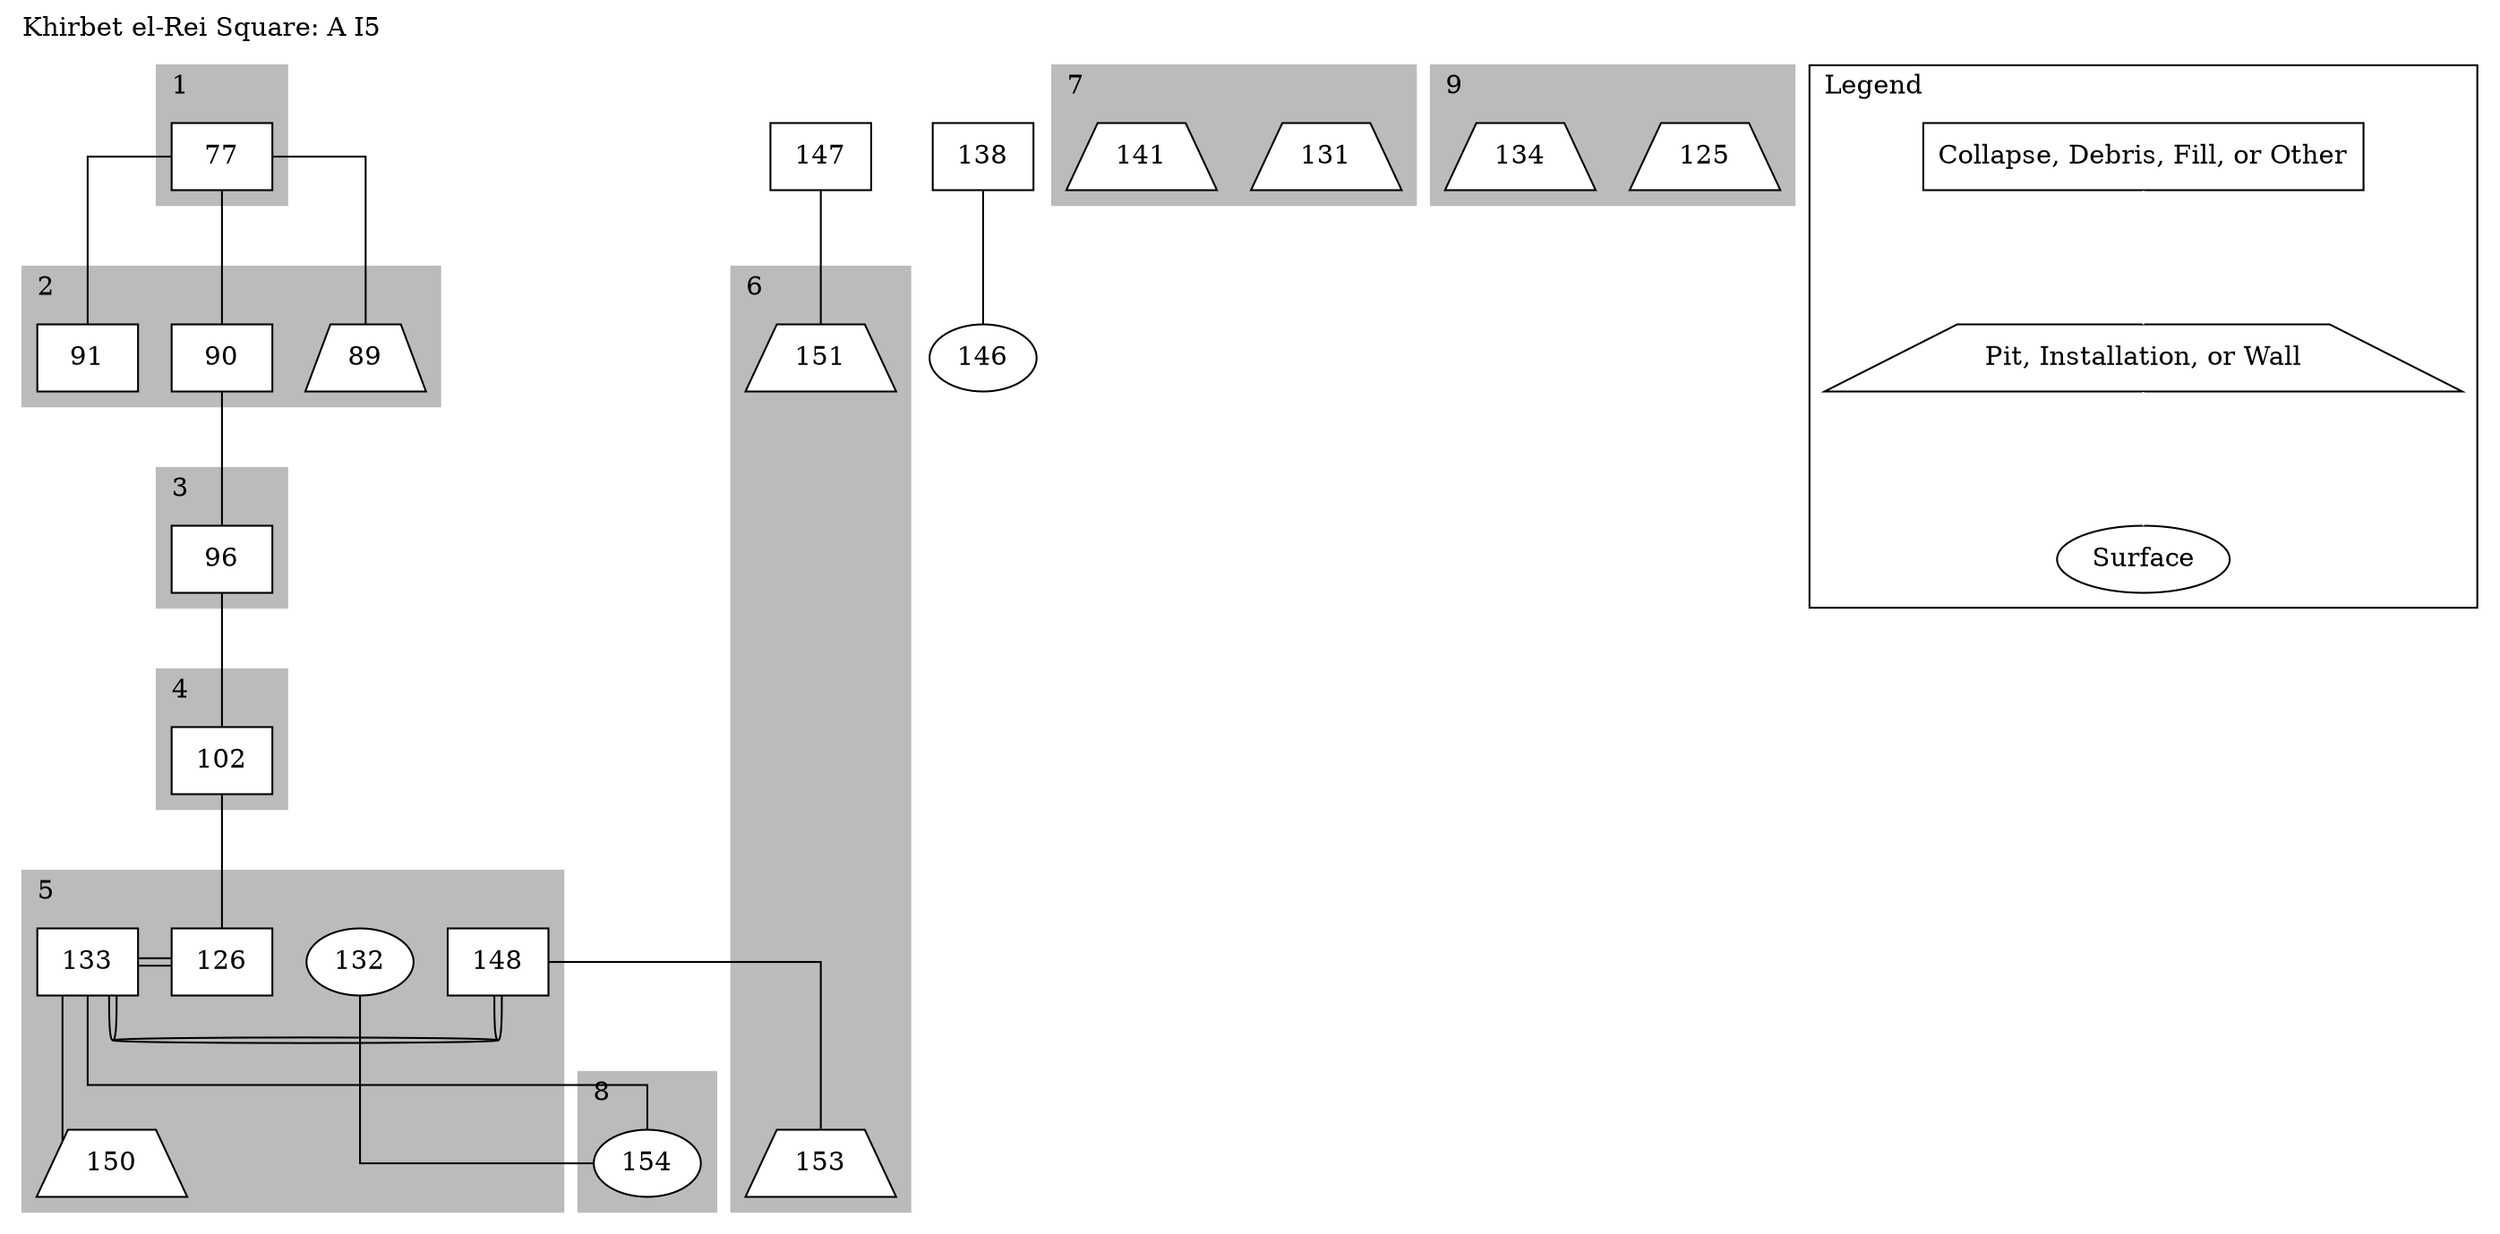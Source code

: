
graph A_I5 {
	splines=ortho;
	overlap=false;
	newrank=true;
	labelloc=top;
	labeljust="l";
	
	
	ranksep=1;
	label="Khirbet el-Rei Square: A I5"
	"1000011517207626478" -- "1000041517377162998" [color="black"];
	"1000011517207626478" -- "1000041517376516907" [color="black"];
	"1000011517207626478" -- "1000041517377001903" [color="black"];
	"1000041517376516907" -- "1000051517474974760" [color="black"];
	"1000041517806796418" -- "1000051518080576759" [color="black"];
	"1000041518641626728" -- "1000041518639228562" [color="black"];
	"1000051517474974760" -- "1000041517806796418" [color="black"];
	"1000051518088241032" -- "1000111518593859392" [color="black"];
	"1000051518088241032" -- "1000041518639228562" [color="black"];
	"1000111518590897596" -- "1000111518591334056" [color="black"];
	"1000111518591575598" -- "1000111518592092919" [color="black"];
	"1000111518592965059" -- "1000041518643121818" [color="black"];
	subgraph sameas1000051518080576759_1000051518088241032 {
		rank=same;
		"1000051518080576759" -- "1000051518088241032" [color="black:invis:black"];
	}	subgraph sameas1000051518088241032_1000111518590897596 {
		rank=same;
		"1000051518088241032" -- "1000111518590897596" [color="black:invis:black"];
	}
	subgraph cluster_I51 {
		style=filled;

		color="#bbbbbb";
		shape="rect"; 
		labeljust="l";
		textcolor=blue;
		concatenate=true;
		packMode="clust";
		outputMode=nodesfirst;
		label="1";
		"1000011517207626478";
	}

	subgraph cluster_I52 {
		style=filled;

		color="#bbbbbb";
		shape="rect"; 
		labeljust="l";
		textcolor=blue;
		concatenate=true;
		packMode="clust";
		outputMode=nodesfirst;
		label="2";
		"1000041517377162998";
		"1000041517376516907";
		"1000041517377001903";
	}

	subgraph cluster_I53 {
		style=filled;

		color="#bbbbbb";
		shape="rect"; 
		labeljust="l";
		textcolor=blue;
		concatenate=true;
		packMode="clust";
		outputMode=nodesfirst;
		label="3";
		"1000051517474974760";
	}

	subgraph cluster_I54 {
		style=filled;

		color="#bbbbbb";
		shape="rect"; 
		labeljust="l";
		textcolor=blue;
		concatenate=true;
		packMode="clust";
		outputMode=nodesfirst;
		label="4";
		"1000041517806796418";
	}

	subgraph cluster_I55 {
		style=filled;

		color="#bbbbbb";
		shape="rect"; 
		labeljust="l";
		textcolor=blue;
		concatenate=true;
		packMode="clust";
		outputMode=nodesfirst;
		label="5";
		"1000051518080576759";
		"1000051518088241032";
		"1000041518641626728";
		"1000111518593859392";
		"1000111518590897596";
	}

	subgraph cluster_I56 {
		style=filled;

		color="#bbbbbb";
		shape="rect"; 
		labeljust="l";
		textcolor=blue;
		concatenate=true;
		packMode="clust";
		outputMode=nodesfirst;
		label="6";
		"1000111518591334056";
		"1000111518592092919";
	}

	subgraph cluster_I57 {
		style=filled;

		color="#bbbbbb";
		shape="rect"; 
		labeljust="l";
		textcolor=blue;
		concatenate=true;
		packMode="clust";
		outputMode=nodesfirst;
		label="7";
		"1000051518088056178";
		"1000111518592341345";
	}

	subgraph cluster_I58 {
		style=filled;

		color="#bbbbbb";
		shape="rect"; 
		labeljust="l";
		textcolor=blue;
		concatenate=true;
		packMode="clust";
		outputMode=nodesfirst;
		label="8";
		"1000041518639228562";
	}

	subgraph cluster_I59 {
		style=filled;

		color="#bbbbbb";
		shape="rect"; 
		labeljust="l";
		textcolor=blue;
		concatenate=true;
		packMode="clust";
		outputMode=nodesfirst;
		label="9";
		"1000041518640001491";
		"1000111518590520460";
	}
	"1000011517207626478" [label="77", shape=box, style=filled, fillcolor=white];
	"1000041517377162998" [label="89", shape=trapezium, style=filled, fillcolor=white];
	"1000041517376516907" [label="90", shape=box, style=filled, fillcolor=white];
	"1000041517377001903" [label="91", shape=box, style=filled, fillcolor=white];
	"1000051517474974760" [label="96", shape=box, style=filled, fillcolor=white];
	"1000041517806796418" [label="102", shape=box, style=filled, fillcolor=white];
	"1000041518640001491" [label="125", shape=trapezium, style=filled, fillcolor=white];
	"1000051518080576759" [label="126", shape=box, style=filled, fillcolor=white];
	"1000051518088056178" [label="131", shape=trapezium, style=filled, fillcolor=white];
	"1000041518641626728" [label="132", shape=oval, style=filled, fillcolor=white];
	"1000051518088241032" [label="133", shape=box, style=filled, fillcolor=white];
	"1000111518590520460" [label="134", shape=trapezium, style=filled, fillcolor=white];
	"1000111518592965059" [label="138", shape=box, style=filled, fillcolor=white];
	"1000111518592341345" [label="141", shape=trapezium, style=filled, fillcolor=white];
	"1000041518643121818" [label="146", shape=oval, style=filled, fillcolor=white];
	"1000111518591575598" [label="147", shape=box, style=filled, fillcolor=white];
	"1000111518590897596" [label="148", shape=box, style=filled, fillcolor=white];
	"1000111518593859392" [label="150", shape=trapezium, style=filled, fillcolor=white];
	"1000111518592092919" [label="151", shape=trapezium, style=filled, fillcolor=white];
	"1000111518591334056" [label="153", shape=trapezium, style=filled, fillcolor=white];
	"1000041518639228562" [label="154", shape=oval, style=filled, fillcolor=white];
subgraph cluster_legend{
			label="Legend"
			"normal" [shape=box, label="Collapse, Debris, Fill, or Other"]
			"trap" [shape=trapezium, label="Pit, Installation, or Wall"]
			"oval" [shape=oval, label="Surface"]
			"normal"--"trap"[color="white"]
			"trap"--"oval"[color="white"]
			}}